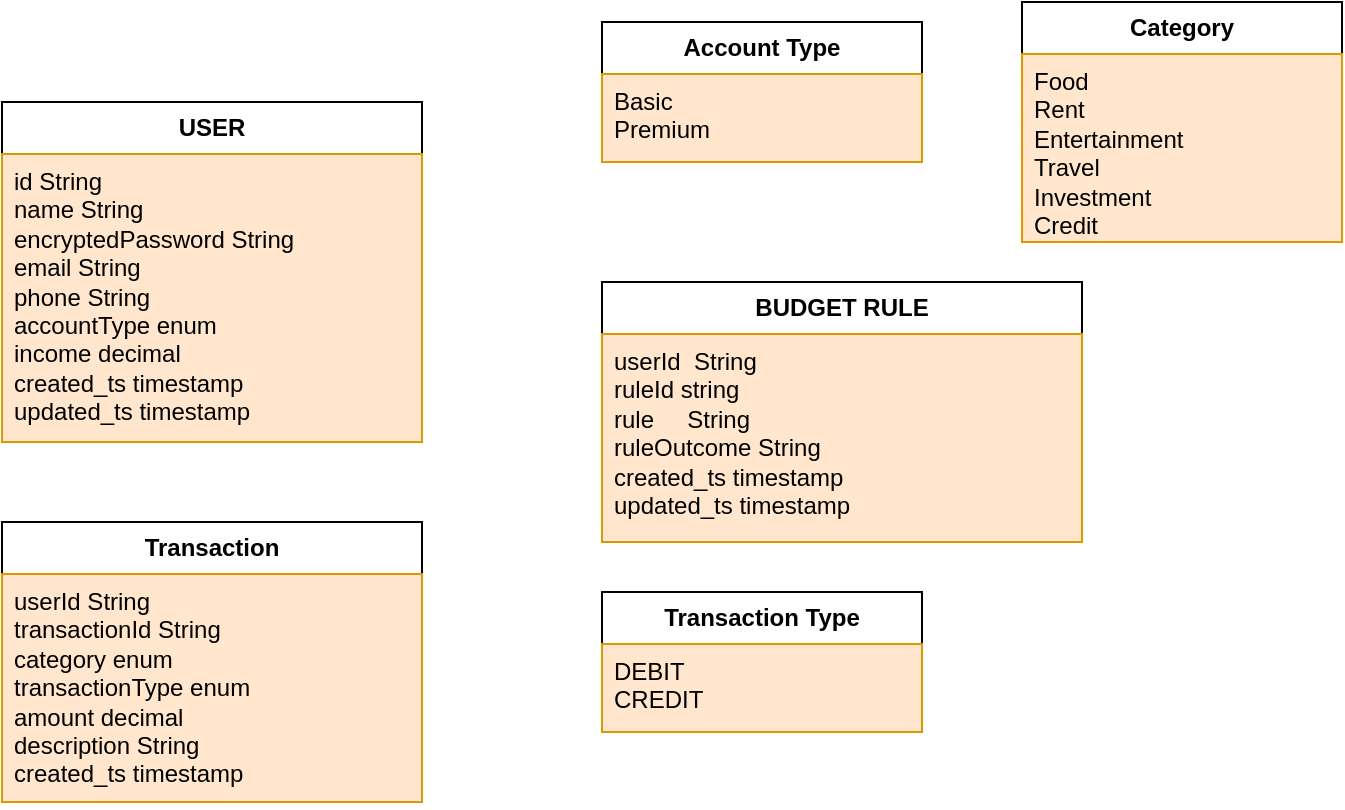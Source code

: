 <mxfile version="27.0.9">
  <diagram name="Page-1" id="4kIqjWol7rPgkb9kMfYi">
    <mxGraphModel dx="786" dy="451" grid="1" gridSize="10" guides="1" tooltips="1" connect="1" arrows="1" fold="1" page="1" pageScale="1" pageWidth="827" pageHeight="1169" math="0" shadow="0">
      <root>
        <mxCell id="0" />
        <mxCell id="1" parent="0" />
        <mxCell id="1ZYCPcExAOJbiFIU3VhF-1" value="&lt;b&gt;USER&lt;/b&gt;" style="swimlane;fontStyle=0;childLayout=stackLayout;horizontal=1;startSize=26;horizontalStack=0;resizeParent=1;resizeParentMax=0;resizeLast=0;collapsible=1;marginBottom=0;whiteSpace=wrap;html=1;" parent="1" vertex="1">
          <mxGeometry x="40" y="90" width="210" height="170" as="geometry" />
        </mxCell>
        <mxCell id="1ZYCPcExAOJbiFIU3VhF-2" value="id String&lt;div&gt;name String&lt;/div&gt;&lt;div&gt;encryptedPassword String&lt;/div&gt;&lt;div&gt;email String&lt;/div&gt;&lt;div&gt;phone String&amp;nbsp;&lt;/div&gt;&lt;div&gt;accountType enum&lt;/div&gt;&lt;div&gt;income decimal&lt;/div&gt;&lt;div&gt;created_ts timestamp&lt;/div&gt;&lt;div&gt;updated_ts timestamp&lt;/div&gt;" style="text;strokeColor=#d79b00;fillColor=#ffe6cc;align=left;verticalAlign=top;spacingLeft=4;spacingRight=4;overflow=hidden;rotatable=0;points=[[0,0.5],[1,0.5]];portConstraint=eastwest;whiteSpace=wrap;html=1;" parent="1ZYCPcExAOJbiFIU3VhF-1" vertex="1">
          <mxGeometry y="26" width="210" height="144" as="geometry" />
        </mxCell>
        <mxCell id="1ZYCPcExAOJbiFIU3VhF-11" value="Account Type" style="swimlane;fontStyle=1;childLayout=stackLayout;horizontal=1;startSize=26;horizontalStack=0;resizeParent=1;resizeParentMax=0;resizeLast=0;collapsible=1;marginBottom=0;whiteSpace=wrap;html=1;" parent="1" vertex="1">
          <mxGeometry x="340" y="50" width="160" height="70" as="geometry" />
        </mxCell>
        <mxCell id="1ZYCPcExAOJbiFIU3VhF-12" value="&lt;div&gt;Basic&lt;/div&gt;Premium" style="text;strokeColor=#d79b00;fillColor=#ffe6cc;align=left;verticalAlign=top;spacingLeft=4;spacingRight=4;overflow=hidden;rotatable=0;points=[[0,0.5],[1,0.5]];portConstraint=eastwest;whiteSpace=wrap;html=1;" parent="1ZYCPcExAOJbiFIU3VhF-11" vertex="1">
          <mxGeometry y="26" width="160" height="44" as="geometry" />
        </mxCell>
        <mxCell id="6ucfeynvgTzDR8A9fryw-1" value="&lt;b&gt;BUDGET RULE&lt;/b&gt;" style="swimlane;fontStyle=0;childLayout=stackLayout;horizontal=1;startSize=26;fillColor=none;horizontalStack=0;resizeParent=1;resizeParentMax=0;resizeLast=0;collapsible=1;marginBottom=0;whiteSpace=wrap;html=1;" vertex="1" parent="1">
          <mxGeometry x="340" y="180" width="240" height="130" as="geometry" />
        </mxCell>
        <mxCell id="6ucfeynvgTzDR8A9fryw-2" value="userId&amp;nbsp; String&lt;div&gt;ruleId string&lt;br&gt;&lt;div&gt;rule&amp;nbsp; &amp;nbsp; &amp;nbsp;String&lt;/div&gt;&lt;div&gt;ruleOutcome String&lt;/div&gt;&lt;/div&gt;&lt;div&gt;&lt;div&gt;created_ts timestamp&lt;/div&gt;&lt;div&gt;updated_ts timestamp&lt;/div&gt;&lt;/div&gt;" style="text;strokeColor=#d79b00;fillColor=#ffe6cc;align=left;verticalAlign=top;spacingLeft=4;spacingRight=4;overflow=hidden;rotatable=0;points=[[0,0.5],[1,0.5]];portConstraint=eastwest;whiteSpace=wrap;html=1;" vertex="1" parent="6ucfeynvgTzDR8A9fryw-1">
          <mxGeometry y="26" width="240" height="104" as="geometry" />
        </mxCell>
        <mxCell id="6ucfeynvgTzDR8A9fryw-6" value="&lt;b&gt;Transaction&lt;/b&gt;" style="swimlane;fontStyle=0;childLayout=stackLayout;horizontal=1;startSize=26;horizontalStack=0;resizeParent=1;resizeParentMax=0;resizeLast=0;collapsible=1;marginBottom=0;whiteSpace=wrap;html=1;" vertex="1" parent="1">
          <mxGeometry x="40" y="300" width="210" height="140" as="geometry" />
        </mxCell>
        <mxCell id="6ucfeynvgTzDR8A9fryw-7" value="userId String&lt;div&gt;transactionId String&lt;br&gt;&lt;div&gt;category enum&amp;nbsp;&lt;/div&gt;&lt;div&gt;&lt;span style=&quot;background-color: transparent; color: light-dark(rgb(0, 0, 0), rgb(255, 255, 255));&quot;&gt;transactionType enum&lt;/span&gt;&lt;/div&gt;&lt;div&gt;amount decimal&lt;/div&gt;&lt;div&gt;description String&lt;/div&gt;&lt;div&gt;created_ts timestamp&lt;/div&gt;&lt;div&gt;&lt;br&gt;&lt;/div&gt;&lt;/div&gt;" style="text;strokeColor=#d79b00;fillColor=#ffe6cc;align=left;verticalAlign=top;spacingLeft=4;spacingRight=4;overflow=hidden;rotatable=0;points=[[0,0.5],[1,0.5]];portConstraint=eastwest;whiteSpace=wrap;html=1;" vertex="1" parent="6ucfeynvgTzDR8A9fryw-6">
          <mxGeometry y="26" width="210" height="114" as="geometry" />
        </mxCell>
        <mxCell id="6ucfeynvgTzDR8A9fryw-8" value="Category" style="swimlane;fontStyle=1;childLayout=stackLayout;horizontal=1;startSize=26;horizontalStack=0;resizeParent=1;resizeParentMax=0;resizeLast=0;collapsible=1;marginBottom=0;whiteSpace=wrap;html=1;" vertex="1" parent="1">
          <mxGeometry x="550" y="40" width="160" height="120" as="geometry" />
        </mxCell>
        <mxCell id="6ucfeynvgTzDR8A9fryw-9" value="&lt;div&gt;Food&lt;/div&gt;&lt;div&gt;Rent&lt;/div&gt;&lt;div&gt;Entertainment&lt;/div&gt;&lt;div&gt;Travel&lt;/div&gt;&lt;div&gt;Investment&lt;/div&gt;&lt;div&gt;Credit&lt;/div&gt;" style="text;strokeColor=#d79b00;fillColor=#ffe6cc;align=left;verticalAlign=top;spacingLeft=4;spacingRight=4;overflow=hidden;rotatable=0;points=[[0,0.5],[1,0.5]];portConstraint=eastwest;whiteSpace=wrap;html=1;" vertex="1" parent="6ucfeynvgTzDR8A9fryw-8">
          <mxGeometry y="26" width="160" height="94" as="geometry" />
        </mxCell>
        <mxCell id="6ucfeynvgTzDR8A9fryw-10" value="Transaction Type" style="swimlane;fontStyle=1;childLayout=stackLayout;horizontal=1;startSize=26;horizontalStack=0;resizeParent=1;resizeParentMax=0;resizeLast=0;collapsible=1;marginBottom=0;whiteSpace=wrap;html=1;" vertex="1" parent="1">
          <mxGeometry x="340" y="335" width="160" height="70" as="geometry" />
        </mxCell>
        <mxCell id="6ucfeynvgTzDR8A9fryw-11" value="DEBIT&lt;div&gt;CREDIT&lt;/div&gt;" style="text;strokeColor=#d79b00;fillColor=#ffe6cc;align=left;verticalAlign=top;spacingLeft=4;spacingRight=4;overflow=hidden;rotatable=0;points=[[0,0.5],[1,0.5]];portConstraint=eastwest;whiteSpace=wrap;html=1;" vertex="1" parent="6ucfeynvgTzDR8A9fryw-10">
          <mxGeometry y="26" width="160" height="44" as="geometry" />
        </mxCell>
      </root>
    </mxGraphModel>
  </diagram>
</mxfile>

